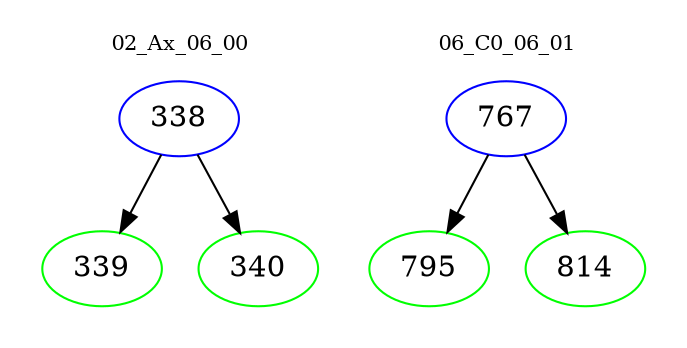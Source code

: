 digraph{
subgraph cluster_0 {
color = white
label = "02_Ax_06_00";
fontsize=10;
T0_338 [label="338", color="blue"]
T0_338 -> T0_339 [color="black"]
T0_339 [label="339", color="green"]
T0_338 -> T0_340 [color="black"]
T0_340 [label="340", color="green"]
}
subgraph cluster_1 {
color = white
label = "06_C0_06_01";
fontsize=10;
T1_767 [label="767", color="blue"]
T1_767 -> T1_795 [color="black"]
T1_795 [label="795", color="green"]
T1_767 -> T1_814 [color="black"]
T1_814 [label="814", color="green"]
}
}
